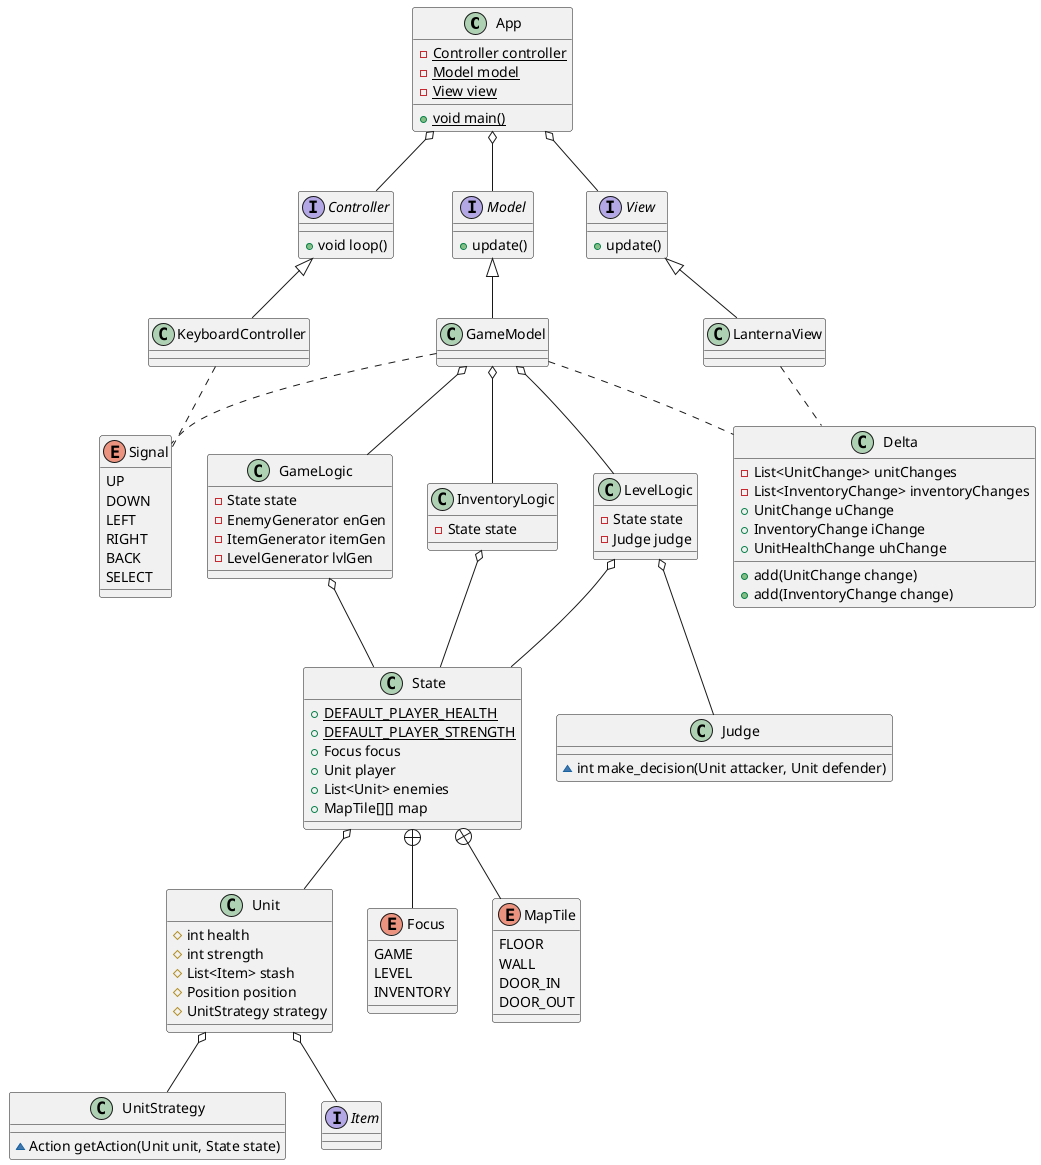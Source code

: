 @startuml

class App {
   - {static} Controller controller
   - {static} Model model
   - {static} View view

   + {static} void main()
}

interface Controller {
   + void loop()
}

interface Model {
   + update()
}

class GameModel {}

interface View {
   + update()
}

class KeyboardController {}

enum Signal {
   UP
   DOWN
   LEFT
   RIGHT
   BACK
   SELECT
}

class LanternaView {}

class GameLogic {
   - State state
   - EnemyGenerator enGen
   - ItemGenerator itemGen
   - LevelGenerator lvlGen
}

class InventoryLogic {
   - State state
}

class LevelLogic {
   - State state
   - Judge judge
}

class Judge {
   ~int make_decision(Unit attacker, Unit defender)
}

class State {
   + {static} DEFAULT_PLAYER_HEALTH
   + {static} DEFAULT_PLAYER_STRENGTH
   + Focus focus
   + Unit player
   + List<Unit> enemies
   + MapTile[][] map   
}

class Unit {
   # int health
   # int strength
   # List<Item> stash
   # Position position
   # UnitStrategy strategy
}

class UnitStrategy {
   ~Action getAction(Unit unit, State state)
}

interface Item {}

Enum Focus {
   GAME
   LEVEL
   INVENTORY
}

Enum MapTile {
   FLOOR
   WALL
   DOOR_IN
   DOOR_OUT
}

class Delta {
   - List<UnitChange> unitChanges
   - List<InventoryChange> inventoryChanges
   + UnitChange uChange
   + InventoryChange iChange
   + UnitHealthChange uhChange

   + add(UnitChange change)
   + add(InventoryChange change)
}

App o-- Controller
App o-- Model
App o-- View

Controller <|-- KeyboardController
KeyboardController .. Signal
GameModel .. Signal

View <|-- LanternaView

Model <|-- GameModel

GameModel o-- GameLogic
GameModel o-- LevelLogic
GameModel o-- InventoryLogic

GameLogic o-- State

LevelLogic o-- State
LevelLogic o-- Judge

InventoryLogic o-- State

State o-- Unit
State +-- Focus
State +-- MapTile

Unit o-- Item
Unit o-- UnitStrategy

GameModel .. Delta
LanternaView .. Delta
@enduml
